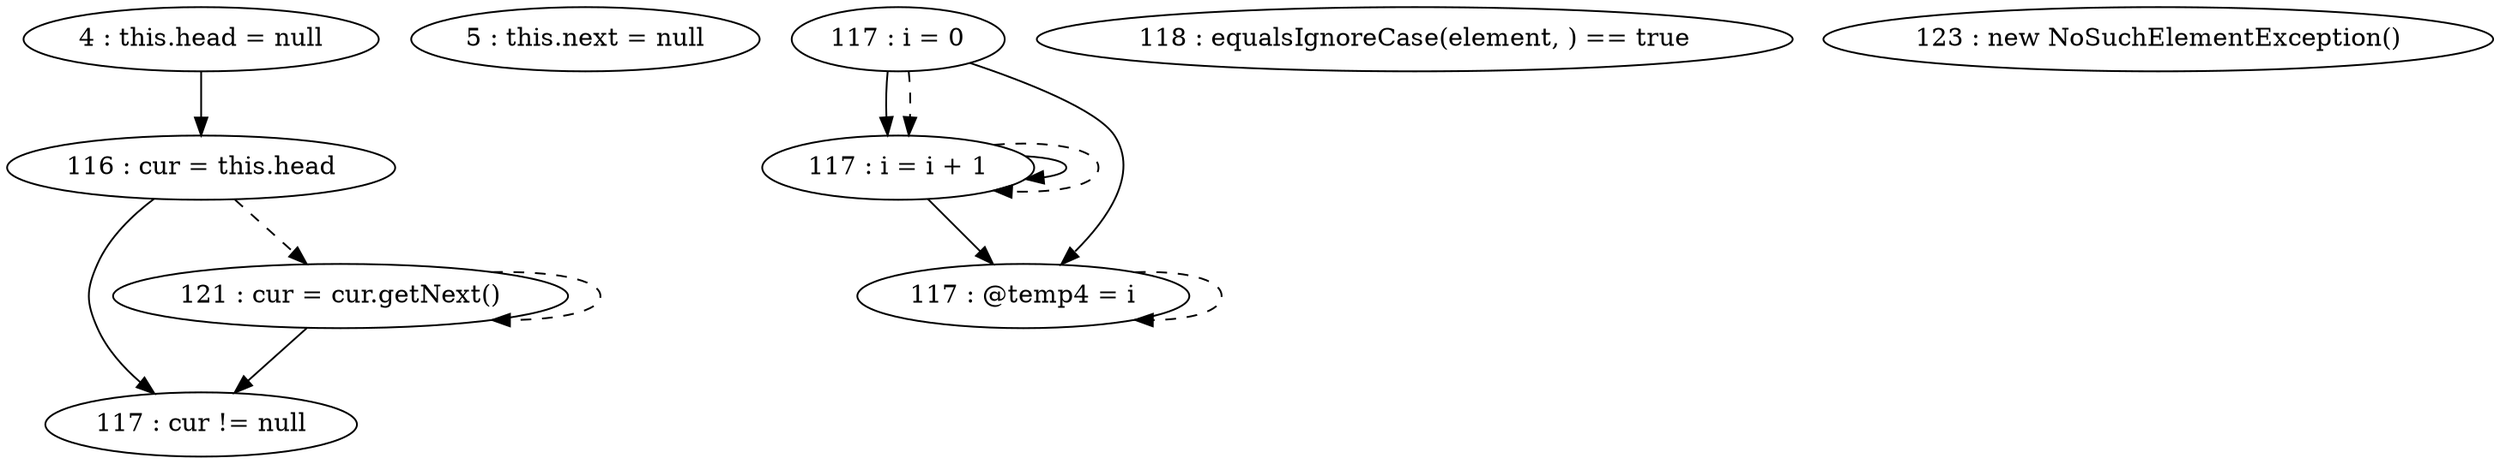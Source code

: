 digraph G {
"4 : this.head = null"
"4 : this.head = null" -> "116 : cur = this.head"
"5 : this.next = null"
"116 : cur = this.head"
"116 : cur = this.head" -> "117 : cur != null"
"116 : cur = this.head" -> "121 : cur = cur.getNext()" [style=dashed]
"117 : i = 0"
"117 : i = 0" -> "117 : i = i + 1"
"117 : i = 0" -> "117 : @temp4 = i"
"117 : i = 0" -> "117 : i = i + 1" [style=dashed]
"117 : cur != null"
"118 : equalsIgnoreCase(element, ) == true"
"123 : new NoSuchElementException()"
"121 : cur = cur.getNext()"
"121 : cur = cur.getNext()" -> "117 : cur != null"
"121 : cur = cur.getNext()" -> "121 : cur = cur.getNext()" [style=dashed]
"117 : @temp4 = i"
"117 : @temp4 = i" -> "117 : @temp4 = i" [style=dashed]
"117 : i = i + 1"
"117 : i = i + 1" -> "117 : i = i + 1"
"117 : i = i + 1" -> "117 : @temp4 = i"
"117 : i = i + 1" -> "117 : i = i + 1" [style=dashed]
}